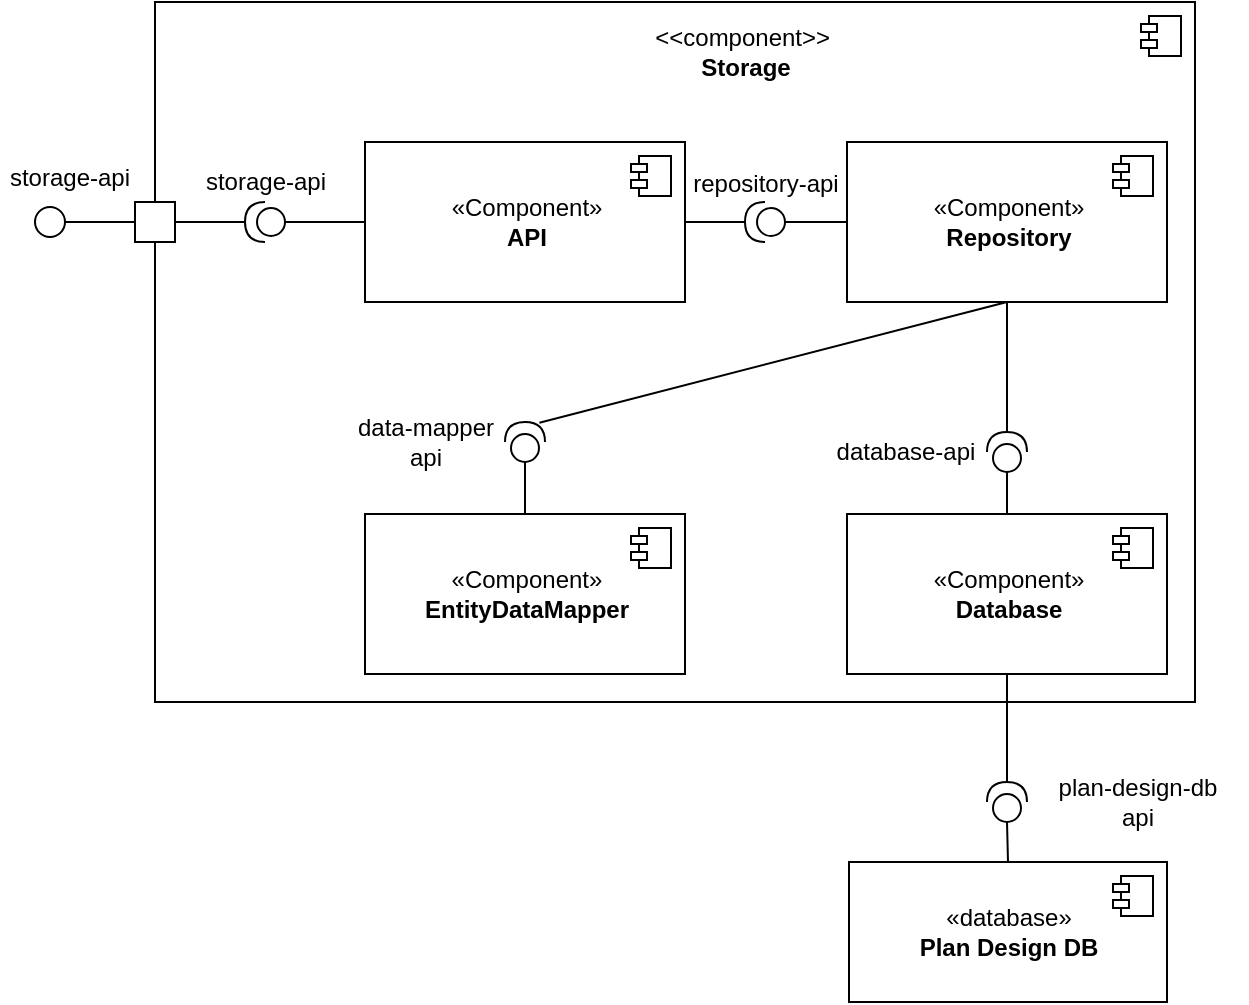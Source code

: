 <mxfile version="17.2.4" type="device"><diagram id="uw7CiwroQgI9tquVQ5SK" name="Страница 1"><mxGraphModel dx="3108" dy="2228" grid="1" gridSize="10" guides="1" tooltips="1" connect="1" arrows="1" fold="1" page="1" pageScale="1" pageWidth="827" pageHeight="1169" math="0" shadow="0"><root><mxCell id="0"/><mxCell id="1" parent="0"/><mxCell id="8mkRxGf1_6Jkr0ZxLbnw-144" value="" style="html=1;dropTarget=0;" vertex="1" parent="1"><mxGeometry x="-1572.5" y="-1169" width="520" height="350" as="geometry"/></mxCell><mxCell id="8mkRxGf1_6Jkr0ZxLbnw-145" value="" style="shape=module;jettyWidth=8;jettyHeight=4;" vertex="1" parent="8mkRxGf1_6Jkr0ZxLbnw-144"><mxGeometry x="1" width="20" height="20" relative="1" as="geometry"><mxPoint x="-27" y="7" as="offset"/></mxGeometry></mxCell><mxCell id="8mkRxGf1_6Jkr0ZxLbnw-142" style="edgeStyle=none;rounded=0;orthogonalLoop=1;jettySize=auto;html=1;exitX=0.5;exitY=0;exitDx=0;exitDy=0;entryX=0;entryY=0.5;entryDx=0;entryDy=0;entryPerimeter=0;endArrow=none;endFill=0;" edge="1" parent="1" source="8mkRxGf1_6Jkr0ZxLbnw-106" target="8mkRxGf1_6Jkr0ZxLbnw-108"><mxGeometry relative="1" as="geometry"/></mxCell><mxCell id="8mkRxGf1_6Jkr0ZxLbnw-106" value="«database»&lt;br&gt;&lt;b&gt;Plan Design DB&lt;/b&gt;" style="html=1;dropTarget=0;" vertex="1" parent="1"><mxGeometry x="-1225.5" y="-739" width="159" height="70" as="geometry"/></mxCell><mxCell id="8mkRxGf1_6Jkr0ZxLbnw-107" value="" style="shape=module;jettyWidth=8;jettyHeight=4;" vertex="1" parent="8mkRxGf1_6Jkr0ZxLbnw-106"><mxGeometry x="1" width="20" height="20" relative="1" as="geometry"><mxPoint x="-27" y="7" as="offset"/></mxGeometry></mxCell><mxCell id="8mkRxGf1_6Jkr0ZxLbnw-108" value="" style="shape=providedRequiredInterface;html=1;verticalLabelPosition=bottom;sketch=0;direction=north;" vertex="1" parent="1"><mxGeometry x="-1156.5" y="-779" width="20" height="20" as="geometry"/></mxCell><mxCell id="8mkRxGf1_6Jkr0ZxLbnw-109" value="plan-design-db&lt;br&gt;api" style="text;html=1;strokeColor=none;fillColor=none;align=center;verticalAlign=middle;whiteSpace=wrap;rounded=0;" vertex="1" parent="1"><mxGeometry x="-1136.5" y="-779" width="110" height="20" as="geometry"/></mxCell><mxCell id="8mkRxGf1_6Jkr0ZxLbnw-133" style="edgeStyle=none;rounded=0;orthogonalLoop=1;jettySize=auto;html=1;exitX=0.5;exitY=0;exitDx=0;exitDy=0;entryX=0;entryY=0.5;entryDx=0;entryDy=0;entryPerimeter=0;endArrow=none;endFill=0;" edge="1" parent="1" source="8mkRxGf1_6Jkr0ZxLbnw-110" target="8mkRxGf1_6Jkr0ZxLbnw-131"><mxGeometry relative="1" as="geometry"/></mxCell><mxCell id="8mkRxGf1_6Jkr0ZxLbnw-143" style="edgeStyle=none;rounded=0;orthogonalLoop=1;jettySize=auto;html=1;exitX=0.5;exitY=1;exitDx=0;exitDy=0;entryX=1;entryY=0.5;entryDx=0;entryDy=0;entryPerimeter=0;endArrow=none;endFill=0;" edge="1" parent="1" source="8mkRxGf1_6Jkr0ZxLbnw-110" target="8mkRxGf1_6Jkr0ZxLbnw-108"><mxGeometry relative="1" as="geometry"/></mxCell><mxCell id="8mkRxGf1_6Jkr0ZxLbnw-110" value="«Component»&lt;br&gt;&lt;b&gt;Database&lt;/b&gt;" style="html=1;dropTarget=0;" vertex="1" parent="1"><mxGeometry x="-1226.5" y="-913" width="160" height="80" as="geometry"/></mxCell><mxCell id="8mkRxGf1_6Jkr0ZxLbnw-111" value="" style="shape=module;jettyWidth=8;jettyHeight=4;" vertex="1" parent="8mkRxGf1_6Jkr0ZxLbnw-110"><mxGeometry x="1" width="20" height="20" relative="1" as="geometry"><mxPoint x="-27" y="7" as="offset"/></mxGeometry></mxCell><mxCell id="8mkRxGf1_6Jkr0ZxLbnw-128" style="edgeStyle=none;rounded=0;orthogonalLoop=1;jettySize=auto;html=1;exitX=0.5;exitY=0;exitDx=0;exitDy=0;entryX=0;entryY=0.5;entryDx=0;entryDy=0;entryPerimeter=0;endArrow=none;endFill=0;" edge="1" parent="1" source="8mkRxGf1_6Jkr0ZxLbnw-113" target="8mkRxGf1_6Jkr0ZxLbnw-127"><mxGeometry relative="1" as="geometry"/></mxCell><mxCell id="8mkRxGf1_6Jkr0ZxLbnw-113" value="«Component»&lt;br&gt;&lt;b&gt;EntityDataMapper&lt;/b&gt;" style="html=1;dropTarget=0;" vertex="1" parent="1"><mxGeometry x="-1467.5" y="-913" width="160" height="80" as="geometry"/></mxCell><mxCell id="8mkRxGf1_6Jkr0ZxLbnw-114" value="" style="shape=module;jettyWidth=8;jettyHeight=4;" vertex="1" parent="8mkRxGf1_6Jkr0ZxLbnw-113"><mxGeometry x="1" width="20" height="20" relative="1" as="geometry"><mxPoint x="-27" y="7" as="offset"/></mxGeometry></mxCell><mxCell id="8mkRxGf1_6Jkr0ZxLbnw-130" style="edgeStyle=none;rounded=0;orthogonalLoop=1;jettySize=auto;html=1;exitX=0.5;exitY=1;exitDx=0;exitDy=0;entryX=0.981;entryY=0.86;entryDx=0;entryDy=0;entryPerimeter=0;endArrow=none;endFill=0;" edge="1" parent="1" source="8mkRxGf1_6Jkr0ZxLbnw-115" target="8mkRxGf1_6Jkr0ZxLbnw-127"><mxGeometry relative="1" as="geometry"/></mxCell><mxCell id="8mkRxGf1_6Jkr0ZxLbnw-134" style="edgeStyle=none;rounded=0;orthogonalLoop=1;jettySize=auto;html=1;exitX=0.5;exitY=1;exitDx=0;exitDy=0;entryX=1;entryY=0.5;entryDx=0;entryDy=0;entryPerimeter=0;endArrow=none;endFill=0;" edge="1" parent="1" source="8mkRxGf1_6Jkr0ZxLbnw-115" target="8mkRxGf1_6Jkr0ZxLbnw-131"><mxGeometry relative="1" as="geometry"/></mxCell><mxCell id="8mkRxGf1_6Jkr0ZxLbnw-115" value="«Component»&lt;br&gt;&lt;b&gt;Repository&lt;/b&gt;" style="html=1;dropTarget=0;" vertex="1" parent="1"><mxGeometry x="-1226.5" y="-1099" width="160" height="80" as="geometry"/></mxCell><mxCell id="8mkRxGf1_6Jkr0ZxLbnw-116" value="" style="shape=module;jettyWidth=8;jettyHeight=4;" vertex="1" parent="8mkRxGf1_6Jkr0ZxLbnw-115"><mxGeometry x="1" width="20" height="20" relative="1" as="geometry"><mxPoint x="-27" y="7" as="offset"/></mxGeometry></mxCell><mxCell id="8mkRxGf1_6Jkr0ZxLbnw-123" style="rounded=0;orthogonalLoop=1;jettySize=auto;html=1;exitX=1;exitY=0.5;exitDx=0;exitDy=0;entryX=1;entryY=0.5;entryDx=0;entryDy=0;entryPerimeter=0;endArrow=none;endFill=0;" edge="1" parent="1" source="8mkRxGf1_6Jkr0ZxLbnw-117" target="8mkRxGf1_6Jkr0ZxLbnw-122"><mxGeometry relative="1" as="geometry"/></mxCell><mxCell id="8mkRxGf1_6Jkr0ZxLbnw-117" value="«Component»&lt;br&gt;&lt;b&gt;API&lt;/b&gt;" style="html=1;dropTarget=0;" vertex="1" parent="1"><mxGeometry x="-1467.5" y="-1099" width="160" height="80" as="geometry"/></mxCell><mxCell id="8mkRxGf1_6Jkr0ZxLbnw-118" value="" style="shape=module;jettyWidth=8;jettyHeight=4;" vertex="1" parent="8mkRxGf1_6Jkr0ZxLbnw-117"><mxGeometry x="1" width="20" height="20" relative="1" as="geometry"><mxPoint x="-27" y="7" as="offset"/></mxGeometry></mxCell><mxCell id="8mkRxGf1_6Jkr0ZxLbnw-126" style="edgeStyle=none;rounded=0;orthogonalLoop=1;jettySize=auto;html=1;exitX=0;exitY=0.5;exitDx=0;exitDy=0;exitPerimeter=0;entryX=0;entryY=0.5;entryDx=0;entryDy=0;endArrow=none;endFill=0;" edge="1" parent="1" source="8mkRxGf1_6Jkr0ZxLbnw-119" target="8mkRxGf1_6Jkr0ZxLbnw-117"><mxGeometry relative="1" as="geometry"/></mxCell><mxCell id="8mkRxGf1_6Jkr0ZxLbnw-119" value="" style="shape=providedRequiredInterface;html=1;verticalLabelPosition=bottom;sketch=0;direction=west;" vertex="1" parent="1"><mxGeometry x="-1527.5" y="-1069" width="20" height="20" as="geometry"/></mxCell><mxCell id="8mkRxGf1_6Jkr0ZxLbnw-120" value="storage-api" style="text;html=1;strokeColor=none;fillColor=none;align=center;verticalAlign=middle;whiteSpace=wrap;rounded=0;" vertex="1" parent="1"><mxGeometry x="-1562.5" y="-1094" width="90" height="30" as="geometry"/></mxCell><mxCell id="8mkRxGf1_6Jkr0ZxLbnw-135" style="edgeStyle=none;rounded=0;orthogonalLoop=1;jettySize=auto;html=1;exitX=1;exitY=0.5;exitDx=0;exitDy=0;entryX=1;entryY=0.5;entryDx=0;entryDy=0;entryPerimeter=0;endArrow=none;endFill=0;" edge="1" parent="1" source="8mkRxGf1_6Jkr0ZxLbnw-121" target="8mkRxGf1_6Jkr0ZxLbnw-119"><mxGeometry relative="1" as="geometry"/></mxCell><mxCell id="8mkRxGf1_6Jkr0ZxLbnw-140" style="edgeStyle=none;rounded=0;orthogonalLoop=1;jettySize=auto;html=1;exitX=0;exitY=0.5;exitDx=0;exitDy=0;entryX=1;entryY=0.5;entryDx=0;entryDy=0;endArrow=none;endFill=0;" edge="1" parent="1" source="8mkRxGf1_6Jkr0ZxLbnw-121" target="8mkRxGf1_6Jkr0ZxLbnw-137"><mxGeometry relative="1" as="geometry"/></mxCell><mxCell id="8mkRxGf1_6Jkr0ZxLbnw-121" value="" style="whiteSpace=wrap;html=1;aspect=fixed;" vertex="1" parent="1"><mxGeometry x="-1582.5" y="-1069" width="20" height="20" as="geometry"/></mxCell><mxCell id="8mkRxGf1_6Jkr0ZxLbnw-124" style="edgeStyle=none;rounded=0;orthogonalLoop=1;jettySize=auto;html=1;exitX=0;exitY=0.5;exitDx=0;exitDy=0;exitPerimeter=0;entryX=0;entryY=0.5;entryDx=0;entryDy=0;endArrow=none;endFill=0;" edge="1" parent="1" source="8mkRxGf1_6Jkr0ZxLbnw-122" target="8mkRxGf1_6Jkr0ZxLbnw-115"><mxGeometry relative="1" as="geometry"/></mxCell><mxCell id="8mkRxGf1_6Jkr0ZxLbnw-122" value="" style="shape=providedRequiredInterface;html=1;verticalLabelPosition=bottom;sketch=0;direction=west;" vertex="1" parent="1"><mxGeometry x="-1277.5" y="-1069" width="20" height="20" as="geometry"/></mxCell><mxCell id="8mkRxGf1_6Jkr0ZxLbnw-125" value="repository-api" style="text;html=1;strokeColor=none;fillColor=none;align=center;verticalAlign=middle;whiteSpace=wrap;rounded=0;" vertex="1" parent="1"><mxGeometry x="-1312.5" y="-1093" width="90" height="30" as="geometry"/></mxCell><mxCell id="8mkRxGf1_6Jkr0ZxLbnw-127" value="" style="shape=providedRequiredInterface;html=1;verticalLabelPosition=bottom;sketch=0;direction=north;" vertex="1" parent="1"><mxGeometry x="-1397.5" y="-959" width="20" height="20" as="geometry"/></mxCell><mxCell id="8mkRxGf1_6Jkr0ZxLbnw-129" value="data-mapper&lt;br&gt;api" style="text;html=1;strokeColor=none;fillColor=none;align=center;verticalAlign=middle;whiteSpace=wrap;rounded=0;" vertex="1" parent="1"><mxGeometry x="-1487.5" y="-964" width="100" height="30" as="geometry"/></mxCell><mxCell id="8mkRxGf1_6Jkr0ZxLbnw-131" value="" style="shape=providedRequiredInterface;html=1;verticalLabelPosition=bottom;sketch=0;direction=north;" vertex="1" parent="1"><mxGeometry x="-1156.5" y="-954" width="20" height="20" as="geometry"/></mxCell><mxCell id="8mkRxGf1_6Jkr0ZxLbnw-132" value="database-api" style="text;html=1;strokeColor=none;fillColor=none;align=center;verticalAlign=middle;whiteSpace=wrap;rounded=0;" vertex="1" parent="1"><mxGeometry x="-1247.5" y="-959" width="100" height="30" as="geometry"/></mxCell><mxCell id="8mkRxGf1_6Jkr0ZxLbnw-136" value="&amp;lt;&amp;lt;component&amp;gt;&amp;gt;&amp;nbsp;&lt;br&gt;&lt;b&gt;Storage&lt;/b&gt;" style="text;html=1;strokeColor=none;fillColor=none;align=center;verticalAlign=middle;whiteSpace=wrap;rounded=0;" vertex="1" parent="1"><mxGeometry x="-1307.5" y="-1159" width="60" height="30" as="geometry"/></mxCell><mxCell id="8mkRxGf1_6Jkr0ZxLbnw-137" value="" style="ellipse;whiteSpace=wrap;html=1;aspect=fixed;" vertex="1" parent="1"><mxGeometry x="-1632.5" y="-1066.5" width="15" height="15" as="geometry"/></mxCell><mxCell id="8mkRxGf1_6Jkr0ZxLbnw-141" value="storage-api" style="text;html=1;strokeColor=none;fillColor=none;align=center;verticalAlign=middle;whiteSpace=wrap;rounded=0;" vertex="1" parent="1"><mxGeometry x="-1650" y="-1096.5" width="70" height="30" as="geometry"/></mxCell></root></mxGraphModel></diagram></mxfile>